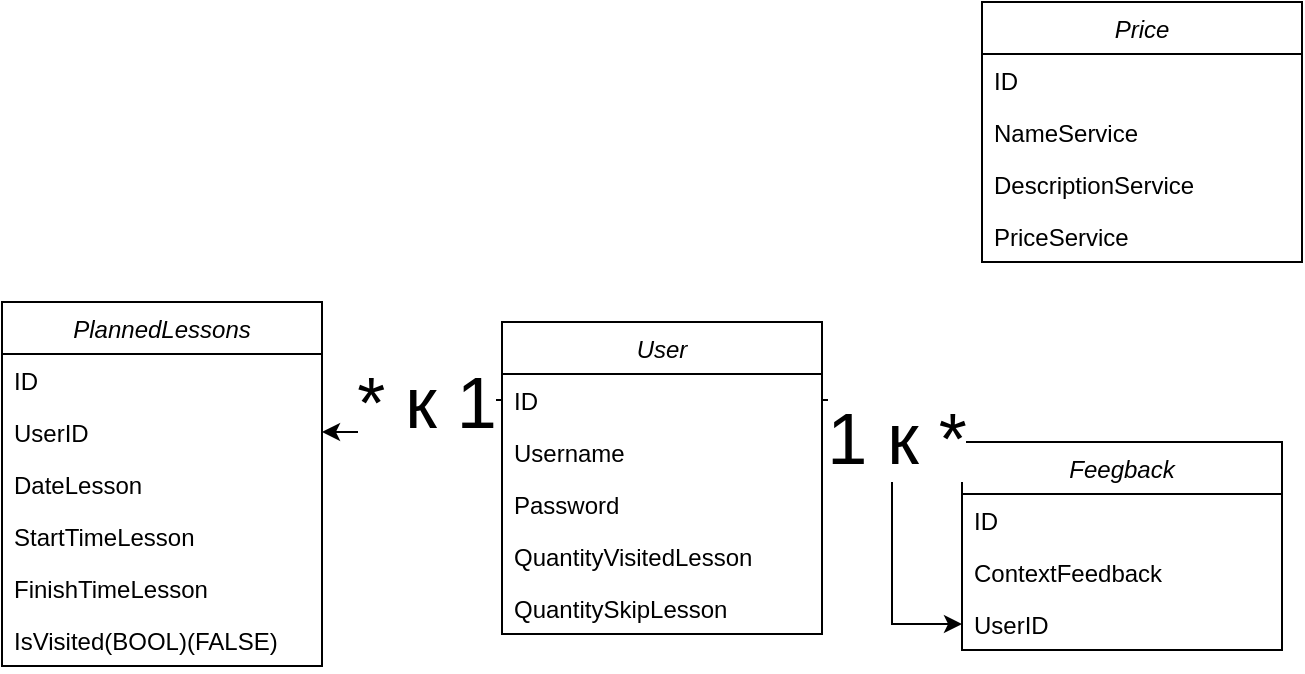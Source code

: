 <mxfile version="24.5.5" type="device">
  <diagram id="C5RBs43oDa-KdzZeNtuy" name="Page-1">
    <mxGraphModel dx="835" dy="473" grid="1" gridSize="10" guides="1" tooltips="1" connect="1" arrows="1" fold="1" page="1" pageScale="1" pageWidth="827" pageHeight="1169" math="0" shadow="0">
      <root>
        <mxCell id="WIyWlLk6GJQsqaUBKTNV-0" />
        <mxCell id="WIyWlLk6GJQsqaUBKTNV-1" parent="WIyWlLk6GJQsqaUBKTNV-0" />
        <mxCell id="zkfFHV4jXpPFQw0GAbJ--0" value="User" style="swimlane;fontStyle=2;align=center;verticalAlign=top;childLayout=stackLayout;horizontal=1;startSize=26;horizontalStack=0;resizeParent=1;resizeLast=0;collapsible=1;marginBottom=0;rounded=0;shadow=0;strokeWidth=1;" parent="WIyWlLk6GJQsqaUBKTNV-1" vertex="1">
          <mxGeometry x="390" y="190" width="160" height="156" as="geometry">
            <mxRectangle x="230" y="140" width="160" height="26" as="alternateBounds" />
          </mxGeometry>
        </mxCell>
        <mxCell id="LkftEw5_QFDq5xNQXnmk-4" value="ID" style="text;align=left;verticalAlign=top;spacingLeft=4;spacingRight=4;overflow=hidden;rotatable=0;points=[[0,0.5],[1,0.5]];portConstraint=eastwest;" parent="zkfFHV4jXpPFQw0GAbJ--0" vertex="1">
          <mxGeometry y="26" width="160" height="26" as="geometry" />
        </mxCell>
        <mxCell id="zkfFHV4jXpPFQw0GAbJ--1" value="Username" style="text;align=left;verticalAlign=top;spacingLeft=4;spacingRight=4;overflow=hidden;rotatable=0;points=[[0,0.5],[1,0.5]];portConstraint=eastwest;" parent="zkfFHV4jXpPFQw0GAbJ--0" vertex="1">
          <mxGeometry y="52" width="160" height="26" as="geometry" />
        </mxCell>
        <mxCell id="zkfFHV4jXpPFQw0GAbJ--2" value="Password" style="text;align=left;verticalAlign=top;spacingLeft=4;spacingRight=4;overflow=hidden;rotatable=0;points=[[0,0.5],[1,0.5]];portConstraint=eastwest;rounded=0;shadow=0;html=0;" parent="zkfFHV4jXpPFQw0GAbJ--0" vertex="1">
          <mxGeometry y="78" width="160" height="26" as="geometry" />
        </mxCell>
        <mxCell id="hYKwadfQekQXzfyqDnHK-28" value="QuantityVisitedLesson" style="text;align=left;verticalAlign=top;spacingLeft=4;spacingRight=4;overflow=hidden;rotatable=0;points=[[0,0.5],[1,0.5]];portConstraint=eastwest;rounded=0;shadow=0;html=0;" vertex="1" parent="zkfFHV4jXpPFQw0GAbJ--0">
          <mxGeometry y="104" width="160" height="26" as="geometry" />
        </mxCell>
        <mxCell id="hYKwadfQekQXzfyqDnHK-29" value="QuantitySkipLesson" style="text;align=left;verticalAlign=top;spacingLeft=4;spacingRight=4;overflow=hidden;rotatable=0;points=[[0,0.5],[1,0.5]];portConstraint=eastwest;rounded=0;shadow=0;html=0;" vertex="1" parent="zkfFHV4jXpPFQw0GAbJ--0">
          <mxGeometry y="130" width="160" height="26" as="geometry" />
        </mxCell>
        <mxCell id="LkftEw5_QFDq5xNQXnmk-0" value="Price" style="swimlane;fontStyle=2;align=center;verticalAlign=top;childLayout=stackLayout;horizontal=1;startSize=26;horizontalStack=0;resizeParent=1;resizeLast=0;collapsible=1;marginBottom=0;rounded=0;shadow=0;strokeWidth=1;" parent="WIyWlLk6GJQsqaUBKTNV-1" vertex="1">
          <mxGeometry x="630" y="30" width="160" height="130" as="geometry">
            <mxRectangle x="230" y="140" width="160" height="26" as="alternateBounds" />
          </mxGeometry>
        </mxCell>
        <mxCell id="LkftEw5_QFDq5xNQXnmk-1" value="ID" style="text;align=left;verticalAlign=top;spacingLeft=4;spacingRight=4;overflow=hidden;rotatable=0;points=[[0,0.5],[1,0.5]];portConstraint=eastwest;" parent="LkftEw5_QFDq5xNQXnmk-0" vertex="1">
          <mxGeometry y="26" width="160" height="26" as="geometry" />
        </mxCell>
        <mxCell id="LkftEw5_QFDq5xNQXnmk-2" value="NameService" style="text;align=left;verticalAlign=top;spacingLeft=4;spacingRight=4;overflow=hidden;rotatable=0;points=[[0,0.5],[1,0.5]];portConstraint=eastwest;rounded=0;shadow=0;html=0;" parent="LkftEw5_QFDq5xNQXnmk-0" vertex="1">
          <mxGeometry y="52" width="160" height="26" as="geometry" />
        </mxCell>
        <mxCell id="LkftEw5_QFDq5xNQXnmk-3" value="DescriptionService" style="text;align=left;verticalAlign=top;spacingLeft=4;spacingRight=4;overflow=hidden;rotatable=0;points=[[0,0.5],[1,0.5]];portConstraint=eastwest;rounded=0;shadow=0;html=0;" parent="LkftEw5_QFDq5xNQXnmk-0" vertex="1">
          <mxGeometry y="78" width="160" height="26" as="geometry" />
        </mxCell>
        <mxCell id="LkftEw5_QFDq5xNQXnmk-9" value="PriceService" style="text;align=left;verticalAlign=top;spacingLeft=4;spacingRight=4;overflow=hidden;rotatable=0;points=[[0,0.5],[1,0.5]];portConstraint=eastwest;rounded=0;shadow=0;html=0;" parent="LkftEw5_QFDq5xNQXnmk-0" vertex="1">
          <mxGeometry y="104" width="160" height="26" as="geometry" />
        </mxCell>
        <mxCell id="LkftEw5_QFDq5xNQXnmk-20" value="Feegback" style="swimlane;fontStyle=2;align=center;verticalAlign=top;childLayout=stackLayout;horizontal=1;startSize=26;horizontalStack=0;resizeParent=1;resizeLast=0;collapsible=1;marginBottom=0;rounded=0;shadow=0;strokeWidth=1;" parent="WIyWlLk6GJQsqaUBKTNV-1" vertex="1">
          <mxGeometry x="620" y="250" width="160" height="104" as="geometry">
            <mxRectangle x="230" y="140" width="160" height="26" as="alternateBounds" />
          </mxGeometry>
        </mxCell>
        <mxCell id="LkftEw5_QFDq5xNQXnmk-21" value="ID" style="text;align=left;verticalAlign=top;spacingLeft=4;spacingRight=4;overflow=hidden;rotatable=0;points=[[0,0.5],[1,0.5]];portConstraint=eastwest;" parent="LkftEw5_QFDq5xNQXnmk-20" vertex="1">
          <mxGeometry y="26" width="160" height="26" as="geometry" />
        </mxCell>
        <mxCell id="LkftEw5_QFDq5xNQXnmk-22" value="ContextFeedback" style="text;align=left;verticalAlign=top;spacingLeft=4;spacingRight=4;overflow=hidden;rotatable=0;points=[[0,0.5],[1,0.5]];portConstraint=eastwest;rounded=0;shadow=0;html=0;" parent="LkftEw5_QFDq5xNQXnmk-20" vertex="1">
          <mxGeometry y="52" width="160" height="26" as="geometry" />
        </mxCell>
        <mxCell id="LkftEw5_QFDq5xNQXnmk-25" value="UserID" style="text;align=left;verticalAlign=top;spacingLeft=4;spacingRight=4;overflow=hidden;rotatable=0;points=[[0,0.5],[1,0.5]];portConstraint=eastwest;rounded=0;shadow=0;html=0;" parent="LkftEw5_QFDq5xNQXnmk-20" vertex="1">
          <mxGeometry y="78" width="160" height="26" as="geometry" />
        </mxCell>
        <mxCell id="LkftEw5_QFDq5xNQXnmk-27" style="edgeStyle=orthogonalEdgeStyle;rounded=0;orthogonalLoop=1;jettySize=auto;html=1;" parent="WIyWlLk6GJQsqaUBKTNV-1" source="LkftEw5_QFDq5xNQXnmk-4" target="LkftEw5_QFDq5xNQXnmk-25" edge="1">
          <mxGeometry relative="1" as="geometry" />
        </mxCell>
        <mxCell id="LkftEw5_QFDq5xNQXnmk-28" value="&lt;font style=&quot;font-size: 36px;&quot;&gt;1 к *&lt;/font&gt;" style="edgeLabel;html=1;align=center;verticalAlign=middle;resizable=0;points=[];" parent="LkftEw5_QFDq5xNQXnmk-27" vertex="1" connectable="0">
          <mxGeometry x="-0.411" y="2" relative="1" as="geometry">
            <mxPoint as="offset" />
          </mxGeometry>
        </mxCell>
        <mxCell id="hYKwadfQekQXzfyqDnHK-10" value="PlannedLessons" style="swimlane;fontStyle=2;align=center;verticalAlign=top;childLayout=stackLayout;horizontal=1;startSize=26;horizontalStack=0;resizeParent=1;resizeLast=0;collapsible=1;marginBottom=0;rounded=0;shadow=0;strokeWidth=1;" vertex="1" parent="WIyWlLk6GJQsqaUBKTNV-1">
          <mxGeometry x="140" y="180" width="160" height="182" as="geometry">
            <mxRectangle x="230" y="140" width="160" height="26" as="alternateBounds" />
          </mxGeometry>
        </mxCell>
        <mxCell id="hYKwadfQekQXzfyqDnHK-11" value="ID" style="text;align=left;verticalAlign=top;spacingLeft=4;spacingRight=4;overflow=hidden;rotatable=0;points=[[0,0.5],[1,0.5]];portConstraint=eastwest;" vertex="1" parent="hYKwadfQekQXzfyqDnHK-10">
          <mxGeometry y="26" width="160" height="26" as="geometry" />
        </mxCell>
        <mxCell id="hYKwadfQekQXzfyqDnHK-12" value="UserID" style="text;align=left;verticalAlign=top;spacingLeft=4;spacingRight=4;overflow=hidden;rotatable=0;points=[[0,0.5],[1,0.5]];portConstraint=eastwest;rounded=0;shadow=0;html=0;" vertex="1" parent="hYKwadfQekQXzfyqDnHK-10">
          <mxGeometry y="52" width="160" height="26" as="geometry" />
        </mxCell>
        <mxCell id="hYKwadfQekQXzfyqDnHK-13" value="DateLesson" style="text;align=left;verticalAlign=top;spacingLeft=4;spacingRight=4;overflow=hidden;rotatable=0;points=[[0,0.5],[1,0.5]];portConstraint=eastwest;rounded=0;shadow=0;html=0;" vertex="1" parent="hYKwadfQekQXzfyqDnHK-10">
          <mxGeometry y="78" width="160" height="26" as="geometry" />
        </mxCell>
        <mxCell id="hYKwadfQekQXzfyqDnHK-14" value="StartTimeLesson" style="text;align=left;verticalAlign=top;spacingLeft=4;spacingRight=4;overflow=hidden;rotatable=0;points=[[0,0.5],[1,0.5]];portConstraint=eastwest;rounded=0;shadow=0;html=0;" vertex="1" parent="hYKwadfQekQXzfyqDnHK-10">
          <mxGeometry y="104" width="160" height="26" as="geometry" />
        </mxCell>
        <mxCell id="hYKwadfQekQXzfyqDnHK-21" value="FinishTimeLesson" style="text;align=left;verticalAlign=top;spacingLeft=4;spacingRight=4;overflow=hidden;rotatable=0;points=[[0,0.5],[1,0.5]];portConstraint=eastwest;rounded=0;shadow=0;html=0;" vertex="1" parent="hYKwadfQekQXzfyqDnHK-10">
          <mxGeometry y="130" width="160" height="26" as="geometry" />
        </mxCell>
        <mxCell id="hYKwadfQekQXzfyqDnHK-25" value="IsVisited(BOOL)(FALSE)" style="text;align=left;verticalAlign=top;spacingLeft=4;spacingRight=4;overflow=hidden;rotatable=0;points=[[0,0.5],[1,0.5]];portConstraint=eastwest;rounded=0;shadow=0;html=0;" vertex="1" parent="hYKwadfQekQXzfyqDnHK-10">
          <mxGeometry y="156" width="160" height="26" as="geometry" />
        </mxCell>
        <mxCell id="hYKwadfQekQXzfyqDnHK-26" style="edgeStyle=orthogonalEdgeStyle;rounded=0;orthogonalLoop=1;jettySize=auto;html=1;" edge="1" parent="WIyWlLk6GJQsqaUBKTNV-1" source="LkftEw5_QFDq5xNQXnmk-4" target="hYKwadfQekQXzfyqDnHK-12">
          <mxGeometry relative="1" as="geometry" />
        </mxCell>
        <mxCell id="hYKwadfQekQXzfyqDnHK-27" value="&lt;font style=&quot;font-size: 36px;&quot;&gt;* к 1&lt;/font&gt;" style="edgeLabel;html=1;align=center;verticalAlign=middle;resizable=0;points=[];" vertex="1" connectable="0" parent="hYKwadfQekQXzfyqDnHK-26">
          <mxGeometry x="-0.27" y="1" relative="1" as="geometry">
            <mxPoint as="offset" />
          </mxGeometry>
        </mxCell>
      </root>
    </mxGraphModel>
  </diagram>
</mxfile>
